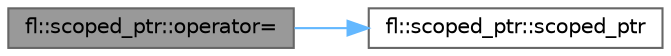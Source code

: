 digraph "fl::scoped_ptr::operator="
{
 // LATEX_PDF_SIZE
  bgcolor="transparent";
  edge [fontname=Helvetica,fontsize=10,labelfontname=Helvetica,labelfontsize=10];
  node [fontname=Helvetica,fontsize=10,shape=box,height=0.2,width=0.4];
  rankdir="LR";
  Node1 [id="Node000001",label="fl::scoped_ptr::operator=",height=0.2,width=0.4,color="gray40", fillcolor="grey60", style="filled", fontcolor="black",tooltip=" "];
  Node1 -> Node2 [id="edge1_Node000001_Node000002",color="steelblue1",style="solid",tooltip=" "];
  Node2 [id="Node000002",label="fl::scoped_ptr::scoped_ptr",height=0.2,width=0.4,color="grey40", fillcolor="white", style="filled",URL="$df/d0b/classfl_1_1scoped__ptr_a9c973cdca541b6d93150611c3a4ab809.html#a9c973cdca541b6d93150611c3a4ab809",tooltip=" "];
}
